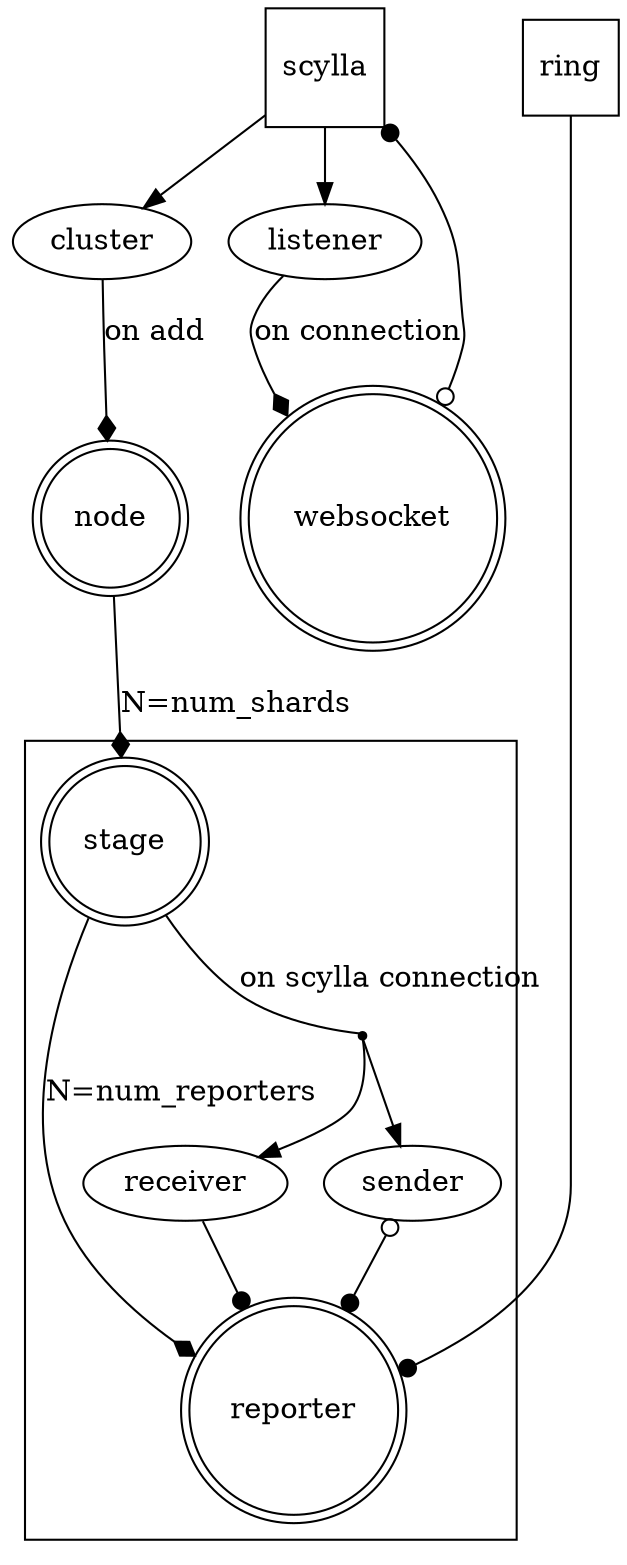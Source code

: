 digraph Architecture {
    splines="true";

    scylla [shape="square"]
    cluster
    listener
    "node" [shape="doublecircle"]
    stage [shape="doublecircle"]
    websocket [shape="doublecircle"]
    ring [shape="square"]

    websocket -> scylla [dir=both arrowhead=dot arrowtail=odot]
    scylla -> { cluster, listener }
    cluster -> "node" [label="on add" arrowhead=diamond]
    listener -> websocket [label="on connection" arrowhead=diamond]
    ring -> reporter [arrowhead=dot]

    "node" -> stage [label="N=num_shards" arrowhead=diamond]
    subgraph cluster_stage { 
        stage
        receiver
        reporter [shape="doublecircle"]
        sender
        send_recv [shape=point]

        stage -> reporter [label="N=num_reporters" arrowhead=diamond]
        stage -> send_recv [dir=none label="on scylla connection"] 
        send_recv -> { sender, receiver }
        sender -> reporter [dir=both arrowhead=dot arrowtail=odot]
        receiver -> reporter [arrowhead=dot]
    }

    { rank=same; scylla; ring }
}